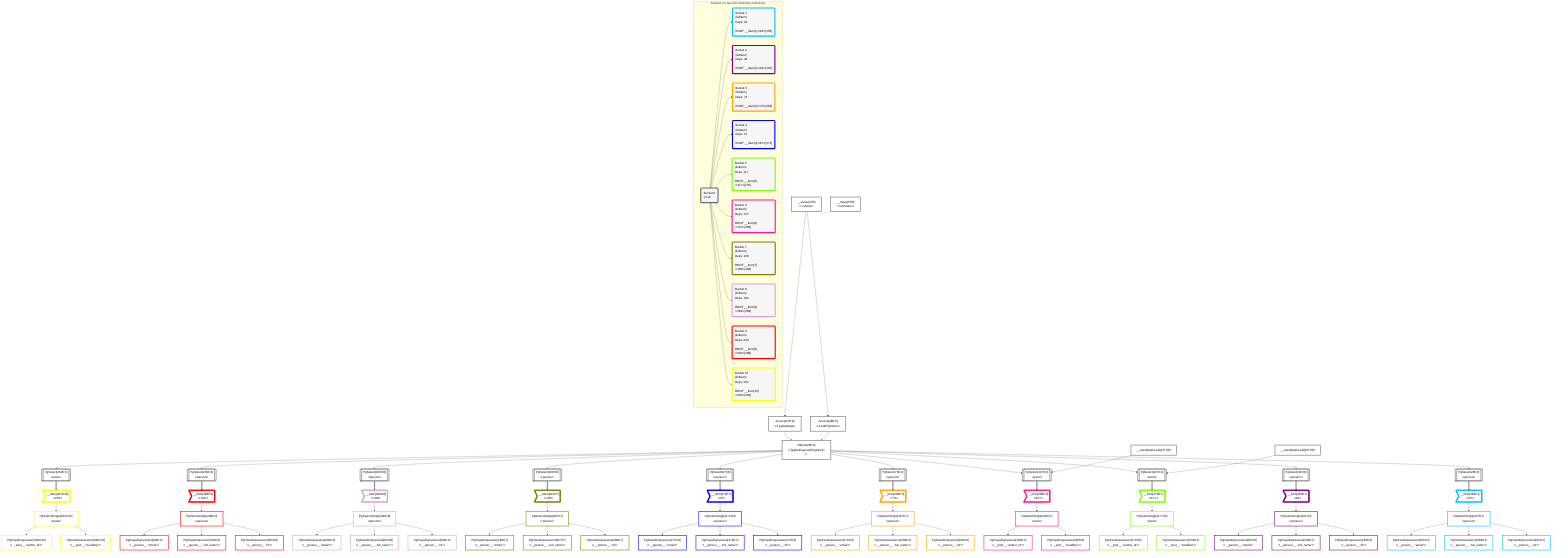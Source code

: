 graph TD
    classDef path fill:#eee,stroke:#000,color:#000
    classDef plan fill:#fff,stroke-width:3px,color:#000
    classDef itemplan fill:#fff,stroke-width:6px,color:#000
    classDef sideeffectplan fill:#f00,stroke-width:6px,color:#000
    classDef bucket fill:#f6f6f6,color:#000,stroke-width:6px,text-align:left


    %% define steps
    __Value3["__Value[3∈0]<br />ᐸcontextᐳ"]:::plan
    __Value5["__Value[5∈0]<br />ᐸrootValueᐳ"]:::plan
    Access27["Access[27∈0]<br />ᐸ3.pgSettingsᐳ"]:::plan
    Access28["Access[28∈0]<br />ᐸ3.withPgClientᐳ"]:::plan
    Object29["Object[29∈0]<br />ᐸ{pgSettings,withPgClient}ᐳ"]:::plan
    PgSelect26[["PgSelect[26∈0]<br />ᐸpersonᐳ"]]:::plan
    PgSelect49[["PgSelect[49∈0]<br />ᐸpersonᐳ"]]:::plan
    PgSelect73[["PgSelect[73∈0]<br />ᐸpersonᐳ"]]:::plan
    PgSelect97[["PgSelect[97∈0]<br />ᐸpersonᐳ"]]:::plan
    __InputStaticLeaf107["__InputStaticLeaf[107∈0]"]:::plan
    PgSelect117[["PgSelect[117∈0]<br />ᐸpostᐳ"]]:::plan
    __InputStaticLeaf127["__InputStaticLeaf[127∈0]"]:::plan
    PgSelect137[["PgSelect[137∈0]<br />ᐸpostᐳ"]]:::plan
    PgSelect160[["PgSelect[160∈0]<br />ᐸpersonᐳ"]]:::plan
    PgSelect183[["PgSelect[183∈0]<br />ᐸpersonᐳ"]]:::plan
    PgSelect230[["PgSelect[230∈0]<br />ᐸpersonᐳ"]]:::plan
    PgSelect252[["PgSelect[252∈0]<br />ᐸpostᐳ"]]:::plan
    __Item256>"__Item[256∈1]<br />ᐸ26ᐳ"]:::itemplan
    PgSelectSingle257["PgSelectSingle[257∈1]<br />ᐸpersonᐳ"]:::plan
    PgClassExpression258["PgClassExpression[258∈1]<br />ᐸ__person__.”id”ᐳ"]:::plan
    PgClassExpression259["PgClassExpression[259∈1]<br />ᐸ__person__...full_name”ᐳ"]:::plan
    PgClassExpression260["PgClassExpression[260∈1]<br />ᐸ__person__.”email”ᐳ"]:::plan
    __Item261>"__Item[261∈2]<br />ᐸ49ᐳ"]:::itemplan
    PgSelectSingle262["PgSelectSingle[262∈2]<br />ᐸpersonᐳ"]:::plan
    PgClassExpression263["PgClassExpression[263∈2]<br />ᐸ__person__.”id”ᐳ"]:::plan
    PgClassExpression264["PgClassExpression[264∈2]<br />ᐸ__person__...full_name”ᐳ"]:::plan
    PgClassExpression265["PgClassExpression[265∈2]<br />ᐸ__person__.”email”ᐳ"]:::plan
    __Item266>"__Item[266∈3]<br />ᐸ73ᐳ"]:::itemplan
    PgSelectSingle267["PgSelectSingle[267∈3]<br />ᐸpersonᐳ"]:::plan
    PgClassExpression268["PgClassExpression[268∈3]<br />ᐸ__person__.”id”ᐳ"]:::plan
    PgClassExpression269["PgClassExpression[269∈3]<br />ᐸ__person__...full_name”ᐳ"]:::plan
    PgClassExpression270["PgClassExpression[270∈3]<br />ᐸ__person__.”email”ᐳ"]:::plan
    __Item271>"__Item[271∈4]<br />ᐸ97ᐳ"]:::itemplan
    PgSelectSingle272["PgSelectSingle[272∈4]<br />ᐸpersonᐳ"]:::plan
    PgClassExpression273["PgClassExpression[273∈4]<br />ᐸ__person__.”id”ᐳ"]:::plan
    PgClassExpression274["PgClassExpression[274∈4]<br />ᐸ__person__...full_name”ᐳ"]:::plan
    PgClassExpression275["PgClassExpression[275∈4]<br />ᐸ__person__.”email”ᐳ"]:::plan
    __Item276>"__Item[276∈5]<br />ᐸ117ᐳ"]:::itemplan
    PgSelectSingle277["PgSelectSingle[277∈5]<br />ᐸpostᐳ"]:::plan
    PgClassExpression278["PgClassExpression[278∈5]<br />ᐸ__post__.”headline”ᐳ"]:::plan
    PgClassExpression279["PgClassExpression[279∈5]<br />ᐸ__post__.”author_id”ᐳ"]:::plan
    __Item280>"__Item[280∈6]<br />ᐸ137ᐳ"]:::itemplan
    PgSelectSingle281["PgSelectSingle[281∈6]<br />ᐸpostᐳ"]:::plan
    PgClassExpression282["PgClassExpression[282∈6]<br />ᐸ__post__.”headline”ᐳ"]:::plan
    PgClassExpression283["PgClassExpression[283∈6]<br />ᐸ__post__.”author_id”ᐳ"]:::plan
    __Item284>"__Item[284∈7]<br />ᐸ160ᐳ"]:::itemplan
    PgSelectSingle285["PgSelectSingle[285∈7]<br />ᐸpersonᐳ"]:::plan
    PgClassExpression286["PgClassExpression[286∈7]<br />ᐸ__person__.”id”ᐳ"]:::plan
    PgClassExpression287["PgClassExpression[287∈7]<br />ᐸ__person__...full_name”ᐳ"]:::plan
    PgClassExpression288["PgClassExpression[288∈7]<br />ᐸ__person__.”email”ᐳ"]:::plan
    __Item289>"__Item[289∈8]<br />ᐸ183ᐳ"]:::itemplan
    PgSelectSingle290["PgSelectSingle[290∈8]<br />ᐸpersonᐳ"]:::plan
    PgClassExpression291["PgClassExpression[291∈8]<br />ᐸ__person__.”id”ᐳ"]:::plan
    PgClassExpression292["PgClassExpression[292∈8]<br />ᐸ__person__...full_name”ᐳ"]:::plan
    PgClassExpression293["PgClassExpression[293∈8]<br />ᐸ__person__.”email”ᐳ"]:::plan
    __Item298>"__Item[298∈9]<br />ᐸ230ᐳ"]:::itemplan
    PgSelectSingle299["PgSelectSingle[299∈9]<br />ᐸpersonᐳ"]:::plan
    PgClassExpression300["PgClassExpression[300∈9]<br />ᐸ__person__.”id”ᐳ"]:::plan
    PgClassExpression301["PgClassExpression[301∈9]<br />ᐸ__person__...full_name”ᐳ"]:::plan
    PgClassExpression302["PgClassExpression[302∈9]<br />ᐸ__person__.”email”ᐳ"]:::plan
    __Item303>"__Item[303∈10]<br />ᐸ252ᐳ"]:::itemplan
    PgSelectSingle304["PgSelectSingle[304∈10]<br />ᐸpostᐳ"]:::plan
    PgClassExpression305["PgClassExpression[305∈10]<br />ᐸ__post__.”headline”ᐳ"]:::plan
    PgClassExpression306["PgClassExpression[306∈10]<br />ᐸ__post__.”author_id”ᐳ"]:::plan

    %% plan dependencies
    __Value3 --> Access27
    __Value3 --> Access28
    Access27 & Access28 --> Object29
    Object29 --> PgSelect26
    Object29 --> PgSelect49
    Object29 --> PgSelect73
    Object29 --> PgSelect97
    Object29 & __InputStaticLeaf107 --> PgSelect117
    Object29 & __InputStaticLeaf127 --> PgSelect137
    Object29 --> PgSelect160
    Object29 --> PgSelect183
    Object29 --> PgSelect230
    Object29 --> PgSelect252
    PgSelect26 ==> __Item256
    __Item256 --> PgSelectSingle257
    PgSelectSingle257 --> PgClassExpression258
    PgSelectSingle257 --> PgClassExpression259
    PgSelectSingle257 --> PgClassExpression260
    PgSelect49 ==> __Item261
    __Item261 --> PgSelectSingle262
    PgSelectSingle262 --> PgClassExpression263
    PgSelectSingle262 --> PgClassExpression264
    PgSelectSingle262 --> PgClassExpression265
    PgSelect73 ==> __Item266
    __Item266 --> PgSelectSingle267
    PgSelectSingle267 --> PgClassExpression268
    PgSelectSingle267 --> PgClassExpression269
    PgSelectSingle267 --> PgClassExpression270
    PgSelect97 ==> __Item271
    __Item271 --> PgSelectSingle272
    PgSelectSingle272 --> PgClassExpression273
    PgSelectSingle272 --> PgClassExpression274
    PgSelectSingle272 --> PgClassExpression275
    PgSelect117 ==> __Item276
    __Item276 --> PgSelectSingle277
    PgSelectSingle277 --> PgClassExpression278
    PgSelectSingle277 --> PgClassExpression279
    PgSelect137 ==> __Item280
    __Item280 --> PgSelectSingle281
    PgSelectSingle281 --> PgClassExpression282
    PgSelectSingle281 --> PgClassExpression283
    PgSelect160 ==> __Item284
    __Item284 --> PgSelectSingle285
    PgSelectSingle285 --> PgClassExpression286
    PgSelectSingle285 --> PgClassExpression287
    PgSelectSingle285 --> PgClassExpression288
    PgSelect183 ==> __Item289
    __Item289 --> PgSelectSingle290
    PgSelectSingle290 --> PgClassExpression291
    PgSelectSingle290 --> PgClassExpression292
    PgSelectSingle290 --> PgClassExpression293
    PgSelect230 ==> __Item298
    __Item298 --> PgSelectSingle299
    PgSelectSingle299 --> PgClassExpression300
    PgSelectSingle299 --> PgClassExpression301
    PgSelectSingle299 --> PgClassExpression302
    PgSelect252 ==> __Item303
    __Item303 --> PgSelectSingle304
    PgSelectSingle304 --> PgClassExpression305
    PgSelectSingle304 --> PgClassExpression306

    %% plan-to-path relationships

    subgraph "Buckets for queries/v4/simple-collections"
    Bucket0("Bucket 0<br />(root)"):::bucket
    classDef bucket0 stroke:#696969
    class Bucket0,__Value3,__Value5,PgSelect26,Access27,Access28,Object29,PgSelect49,PgSelect73,PgSelect97,__InputStaticLeaf107,PgSelect117,__InputStaticLeaf127,PgSelect137,PgSelect160,PgSelect183,PgSelect230,PgSelect252 bucket0
    Bucket1("Bucket 1<br />(listItem)<br />Deps: 26<br /><br />ROOT __Item{1}ᐸ26ᐳ[256]"):::bucket
    classDef bucket1 stroke:#00bfff
    class Bucket1,__Item256,PgSelectSingle257,PgClassExpression258,PgClassExpression259,PgClassExpression260 bucket1
    Bucket2("Bucket 2<br />(listItem)<br />Deps: 49<br /><br />ROOT __Item{2}ᐸ49ᐳ[261]"):::bucket
    classDef bucket2 stroke:#7f007f
    class Bucket2,__Item261,PgSelectSingle262,PgClassExpression263,PgClassExpression264,PgClassExpression265 bucket2
    Bucket3("Bucket 3<br />(listItem)<br />Deps: 73<br /><br />ROOT __Item{3}ᐸ73ᐳ[266]"):::bucket
    classDef bucket3 stroke:#ffa500
    class Bucket3,__Item266,PgSelectSingle267,PgClassExpression268,PgClassExpression269,PgClassExpression270 bucket3
    Bucket4("Bucket 4<br />(listItem)<br />Deps: 97<br /><br />ROOT __Item{4}ᐸ97ᐳ[271]"):::bucket
    classDef bucket4 stroke:#0000ff
    class Bucket4,__Item271,PgSelectSingle272,PgClassExpression273,PgClassExpression274,PgClassExpression275 bucket4
    Bucket5("Bucket 5<br />(listItem)<br />Deps: 117<br /><br />ROOT __Item{5}ᐸ117ᐳ[276]"):::bucket
    classDef bucket5 stroke:#7fff00
    class Bucket5,__Item276,PgSelectSingle277,PgClassExpression278,PgClassExpression279 bucket5
    Bucket6("Bucket 6<br />(listItem)<br />Deps: 137<br /><br />ROOT __Item{6}ᐸ137ᐳ[280]"):::bucket
    classDef bucket6 stroke:#ff1493
    class Bucket6,__Item280,PgSelectSingle281,PgClassExpression282,PgClassExpression283 bucket6
    Bucket7("Bucket 7<br />(listItem)<br />Deps: 160<br /><br />ROOT __Item{7}ᐸ160ᐳ[284]"):::bucket
    classDef bucket7 stroke:#808000
    class Bucket7,__Item284,PgSelectSingle285,PgClassExpression286,PgClassExpression287,PgClassExpression288 bucket7
    Bucket8("Bucket 8<br />(listItem)<br />Deps: 183<br /><br />ROOT __Item{8}ᐸ183ᐳ[289]"):::bucket
    classDef bucket8 stroke:#dda0dd
    class Bucket8,__Item289,PgSelectSingle290,PgClassExpression291,PgClassExpression292,PgClassExpression293 bucket8
    Bucket9("Bucket 9<br />(listItem)<br />Deps: 230<br /><br />ROOT __Item{9}ᐸ230ᐳ[298]"):::bucket
    classDef bucket9 stroke:#ff0000
    class Bucket9,__Item298,PgSelectSingle299,PgClassExpression300,PgClassExpression301,PgClassExpression302 bucket9
    Bucket10("Bucket 10<br />(listItem)<br />Deps: 252<br /><br />ROOT __Item{10}ᐸ252ᐳ[303]"):::bucket
    classDef bucket10 stroke:#ffff00
    class Bucket10,__Item303,PgSelectSingle304,PgClassExpression305,PgClassExpression306 bucket10
    Bucket0 --> Bucket1 & Bucket2 & Bucket3 & Bucket4 & Bucket5 & Bucket6 & Bucket7 & Bucket8 & Bucket9 & Bucket10
    end